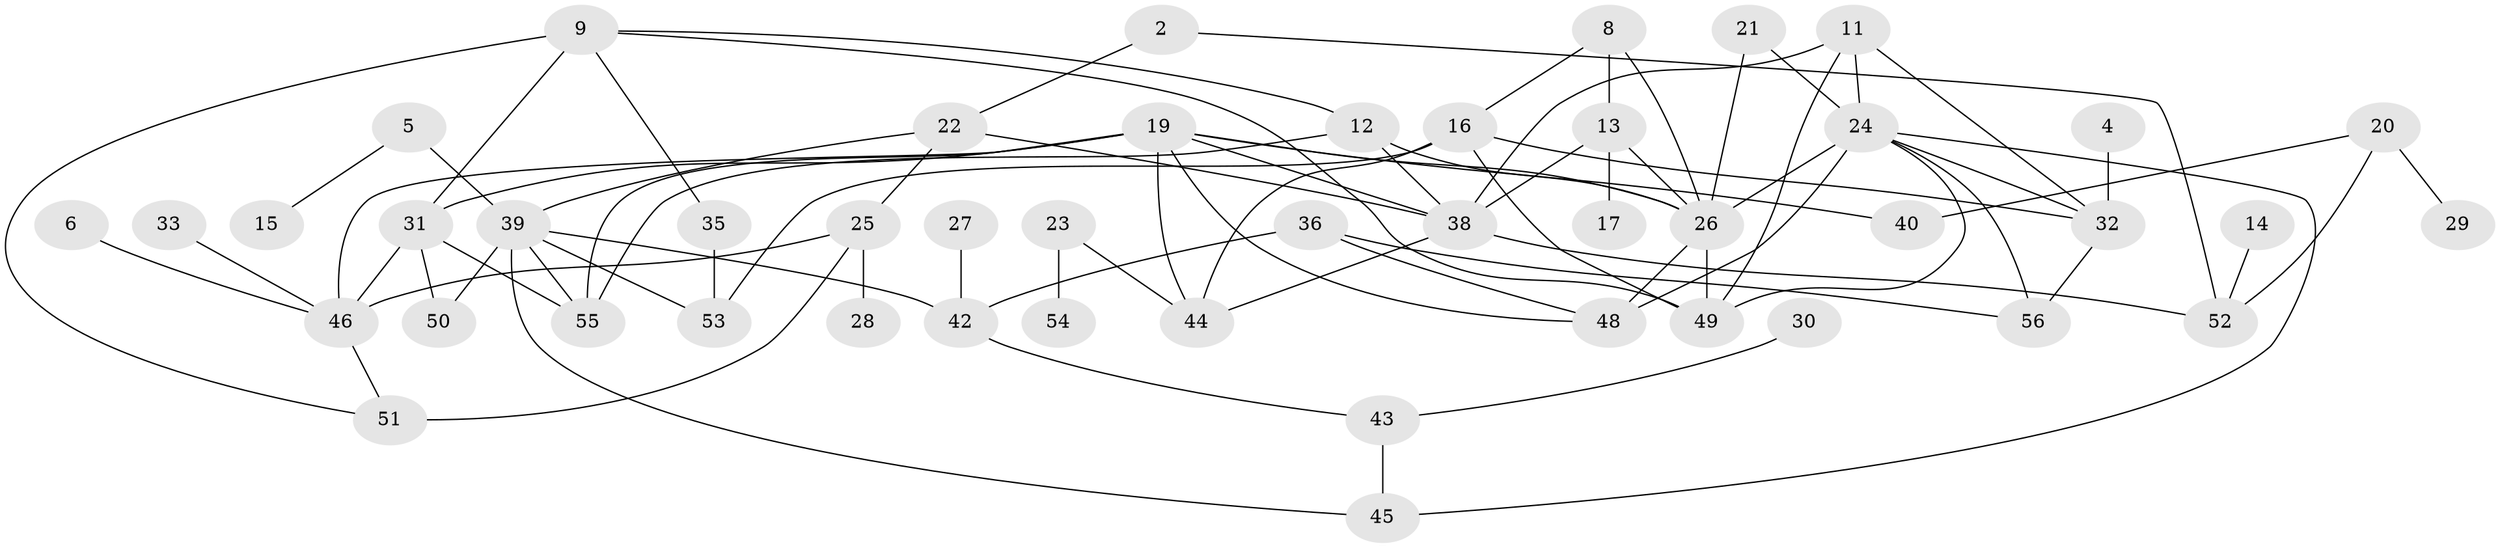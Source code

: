 // original degree distribution, {3: 0.23214285714285715, 2: 0.30357142857142855, 1: 0.14285714285714285, 0: 0.07142857142857142, 5: 0.10714285714285714, 4: 0.13392857142857142, 6: 0.008928571428571428}
// Generated by graph-tools (version 1.1) at 2025/00/03/09/25 03:00:41]
// undirected, 47 vertices, 79 edges
graph export_dot {
graph [start="1"]
  node [color=gray90,style=filled];
  2;
  4;
  5;
  6;
  8;
  9;
  11;
  12;
  13;
  14;
  15;
  16;
  17;
  19;
  20;
  21;
  22;
  23;
  24;
  25;
  26;
  27;
  28;
  29;
  30;
  31;
  32;
  33;
  35;
  36;
  38;
  39;
  40;
  42;
  43;
  44;
  45;
  46;
  48;
  49;
  50;
  51;
  52;
  53;
  54;
  55;
  56;
  2 -- 22 [weight=1.0];
  2 -- 52 [weight=1.0];
  4 -- 32 [weight=1.0];
  5 -- 15 [weight=1.0];
  5 -- 39 [weight=1.0];
  6 -- 46 [weight=1.0];
  8 -- 13 [weight=1.0];
  8 -- 16 [weight=1.0];
  8 -- 26 [weight=1.0];
  9 -- 12 [weight=1.0];
  9 -- 31 [weight=2.0];
  9 -- 35 [weight=1.0];
  9 -- 49 [weight=1.0];
  9 -- 51 [weight=1.0];
  11 -- 24 [weight=1.0];
  11 -- 32 [weight=1.0];
  11 -- 38 [weight=1.0];
  11 -- 49 [weight=1.0];
  12 -- 26 [weight=1.0];
  12 -- 38 [weight=1.0];
  12 -- 55 [weight=1.0];
  13 -- 17 [weight=1.0];
  13 -- 26 [weight=1.0];
  13 -- 38 [weight=1.0];
  14 -- 52 [weight=1.0];
  16 -- 32 [weight=1.0];
  16 -- 44 [weight=1.0];
  16 -- 49 [weight=1.0];
  16 -- 53 [weight=1.0];
  19 -- 26 [weight=1.0];
  19 -- 31 [weight=1.0];
  19 -- 38 [weight=1.0];
  19 -- 40 [weight=1.0];
  19 -- 44 [weight=1.0];
  19 -- 46 [weight=1.0];
  19 -- 48 [weight=1.0];
  19 -- 55 [weight=1.0];
  20 -- 29 [weight=1.0];
  20 -- 40 [weight=1.0];
  20 -- 52 [weight=1.0];
  21 -- 24 [weight=1.0];
  21 -- 26 [weight=1.0];
  22 -- 25 [weight=1.0];
  22 -- 38 [weight=1.0];
  22 -- 39 [weight=1.0];
  23 -- 44 [weight=1.0];
  23 -- 54 [weight=1.0];
  24 -- 26 [weight=1.0];
  24 -- 32 [weight=1.0];
  24 -- 45 [weight=1.0];
  24 -- 48 [weight=2.0];
  24 -- 49 [weight=1.0];
  24 -- 56 [weight=1.0];
  25 -- 28 [weight=1.0];
  25 -- 46 [weight=1.0];
  25 -- 51 [weight=2.0];
  26 -- 48 [weight=1.0];
  26 -- 49 [weight=2.0];
  27 -- 42 [weight=1.0];
  30 -- 43 [weight=1.0];
  31 -- 46 [weight=2.0];
  31 -- 50 [weight=1.0];
  31 -- 55 [weight=1.0];
  32 -- 56 [weight=1.0];
  33 -- 46 [weight=1.0];
  35 -- 53 [weight=2.0];
  36 -- 42 [weight=1.0];
  36 -- 48 [weight=1.0];
  36 -- 56 [weight=1.0];
  38 -- 44 [weight=1.0];
  38 -- 52 [weight=1.0];
  39 -- 42 [weight=1.0];
  39 -- 45 [weight=1.0];
  39 -- 50 [weight=1.0];
  39 -- 53 [weight=2.0];
  39 -- 55 [weight=1.0];
  42 -- 43 [weight=1.0];
  43 -- 45 [weight=1.0];
  46 -- 51 [weight=1.0];
}
